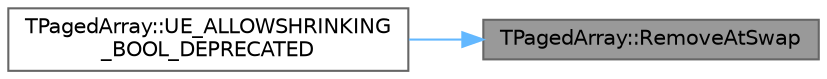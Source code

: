 digraph "TPagedArray::RemoveAtSwap"
{
 // INTERACTIVE_SVG=YES
 // LATEX_PDF_SIZE
  bgcolor="transparent";
  edge [fontname=Helvetica,fontsize=10,labelfontname=Helvetica,labelfontsize=10];
  node [fontname=Helvetica,fontsize=10,shape=box,height=0.2,width=0.4];
  rankdir="RL";
  Node1 [id="Node000001",label="TPagedArray::RemoveAtSwap",height=0.2,width=0.4,color="gray40", fillcolor="grey60", style="filled", fontcolor="black",tooltip="Removes the element at the parameter index position and swaps the last element if existent to the sam..."];
  Node1 -> Node2 [id="edge1_Node000001_Node000002",dir="back",color="steelblue1",style="solid",tooltip=" "];
  Node2 [id="Node000002",label="TPagedArray::UE_ALLOWSHRINKING\l_BOOL_DEPRECATED",height=0.2,width=0.4,color="grey40", fillcolor="white", style="filled",URL="$d7/d79/classTPagedArray.html#aadb953d04da04bebfe6f2065ee5a2590",tooltip=" "];
}
